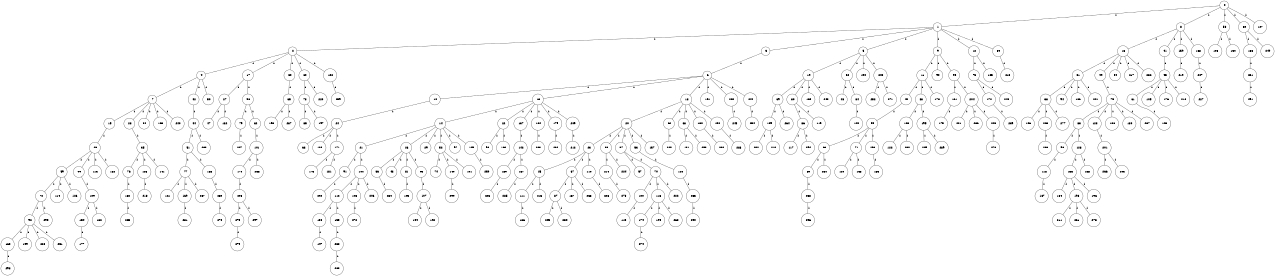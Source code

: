 graph G {
size="8.5,11;"
ratio = "expand;"
fixedsize="true;"
overlap="scale;"
node[shape=circle,width=.12,hight=.12,fontsize=12]
edge[fontsize=12]

0[label=" 0" color=black, pos="1.1019923,1.8892657!"];
1[label=" 1" color=black, pos="0.95473767,1.989005!"];
2[label=" 2" color=black, pos="0.29893033,0.60936731!"];
3[label=" 3" color=black, pos="2.7267369,0.93250116!"];
4[label=" 4" color=black, pos="2.4808703,2.5268971!"];
5[label=" 5" color=black, pos="1.3850993,1.6863042!"];
6[label=" 6" color=black, pos="2.5201164,2.1688048!"];
7[label=" 7" color=black, pos="1.7909614,2.3715631!"];
8[label=" 8" color=black, pos="2.2431517,0.32982345!"];
9[label=" 9" color=black, pos="0.45956036,1.5850814!"];
10[label=" 10" color=black, pos="2.8521142,2.9804145!"];
11[label=" 11" color=black, pos="2.0081616,0.8438479!"];
12[label=" 12" color=black, pos="0.25821703,2.5740078!"];
13[label=" 13" color=black, pos="0.90332001,2.5199303!"];
14[label=" 14" color=black, pos="1.5033981,1.7349654!"];
15[label=" 15" color=black, pos="1.8628752,0.18731324!"];
16[label=" 16" color=black, pos="1.3673574,1.3039161!"];
17[label=" 17" color=black, pos="1.8359651,0.58540842!"];
18[label=" 18" color=black, pos="2.0834462,1.2669304!"];
19[label=" 19" color=black, pos="1.4787385,2.5806398!"];
20[label=" 20" color=black, pos="1.4815233,2.3802719!"];
21[label=" 21" color=black, pos="1.4149595,0.80827977!"];
22[label=" 22" color=black, pos="1.5889373,1.212717!"];
23[label=" 23" color=black, pos="2.6497737,1.5578393!"];
24[label=" 24" color=black, pos="2.9171669,2.8440488!"];
25[label=" 25" color=black, pos="0.75075296,0.4412113!"];
26[label=" 26" color=black, pos="1.9952801,1.925807!"];
27[label=" 27" color=black, pos="0.81891995,2.2109743!"];
28[label=" 28" color=black, pos="1.6610944,0.68528658!"];
29[label=" 29" color=black, pos="1.4914484,1.9944114!"];
30[label=" 30" color=black, pos="2.0368115,2.5321982!"];
31[label=" 31" color=black, pos="0.60715863,2.7037163!"];
32[label=" 32" color=black, pos="1.951793,2.2774576!"];
33[label=" 33" color=black, pos="0.97722236,0.53674511!"];
34[label=" 34" color=black, pos="0.42681053,2.4465212!"];
35[label=" 35" color=black, pos="0.96899891,0.54617374!"];
36[label=" 36" color=black, pos="1.2487417,2.7061471!"];
37[label=" 37" color=black, pos="0.72502667,2.8205758!"];
38[label=" 38" color=black, pos="2.9076869,1.4484234!"];
39[label=" 39" color=black, pos="2.4428116,2.0391711!"];
40[label=" 40" color=black, pos="0.69990488,0.097150537!"];
41[label=" 41" color=black, pos="1.0352975,0.64962973!"];
42[label=" 42" color=black, pos="1.0964478,1.7078385!"];
43[label=" 43" color=black, pos="0.75364637,2.6955399!"];
44[label=" 44" color=black, pos="1.4854726,2.7425781!"];
45[label=" 45" color=black, pos="1.1022455,2.9723374!"];
46[label=" 46" color=black, pos="2.915928,0.52477784!"];
47[label=" 47" color=black, pos="1.5729006,0.75334422!"];
48[label=" 48" color=black, pos="2.8805775,0.94993275!"];
49[label=" 49" color=black, pos="0.4843904,1.377983!"];
50[label=" 50" color=black, pos="2.6957134,1.6462848!"];
51[label=" 51" color=black, pos="2.3398337,1.4517478!"];
52[label=" 52" color=black, pos="1.7435117,2.0358055!"];
53[label=" 53" color=black, pos="0.75747984,0.85568958!"];
54[label=" 54" color=black, pos="2.4289038,2.0321475!"];
55[label=" 55" color=black, pos="0.94441631,0.27460995!"];
56[label=" 56" color=black, pos="1.6359865,0.7408688!"];
57[label=" 57" color=black, pos="0.82410518,0.70121501!"];
58[label=" 58" color=black, pos="2.2046733,2.9691783!"];
59[label=" 59" color=black, pos="1.6893246,0.36981324!"];
60[label=" 60" color=black, pos="2.615252,2.2785935!"];
61[label=" 61" color=black, pos="0.41376167,0.046139721!"];
62[label=" 62" color=black, pos="1.5147505,1.8444699!"];
63[label=" 63" color=black, pos="0.86377888,0.28416065!"];
64[label=" 64" color=black, pos="1.3436226,0.62014219!"];
65[label=" 65" color=black, pos="0.14388124,1.6875463!"];
66[label=" 66" color=black, pos="0.66885702,2.8930615!"];
67[label=" 67" color=black, pos="0.077650794,1.7910179!"];
68[label=" 68" color=black, pos="0.66849347,1.0656347!"];
69[label=" 69" color=black, pos="1.2038945,0.92492062!"];
70[label=" 70" color=black, pos="1.1900616,2.1778118!"];
71[label=" 71" color=black, pos="1.8884704,0.55360584!"];
72[label=" 72" color=black, pos="1.4870019,0.39982069!"];
73[label=" 73" color=black, pos="2.4951052,2.9794377!"];
74[label=" 74" color=black, pos="1.7440916,2.5221438!"];
75[label=" 75" color=black, pos="1.1353739,2.5146453!"];
76[label=" 76" color=black, pos="0.38277305,2.8861225!"];
77[label=" 77" color=black, pos="2.6920544,1.3053125!"];
78[label=" 78" color=black, pos="2.5804337,1.9359566!"];
79[label=" 79" color=black, pos="0.94509685,0.70099703!"];
80[label=" 80" color=black, pos="0.66331042,2.062982!"];
81[label=" 81" color=black, pos="2.1881847,2.3223779!"];
82[label=" 82" color=black, pos="0.91491884,0.75401879!"];
83[label=" 83" color=black, pos="1.1576833,1.8541601!"];
84[label=" 84" color=black, pos="1.8489441,1.1271239!"];
85[label=" 85" color=black, pos="2.5513257,2.4231145!"];
86[label=" 86" color=black, pos="1.9155608,0.60066348!"];
87[label=" 87" color=black, pos="0.84863349,1.2927565!"];
88[label=" 88" color=black, pos="1.4024782,0.67035955!"];
89[label=" 89" color=black, pos="2.3981581,1.5229393!"];
90[label=" 90" color=black, pos="0.8372591,2.3633697!"];
91[label=" 91" color=black, pos="2.5456221,1.5353988!"];
92[label=" 92" color=black, pos="1.9578124,1.9355647!"];
93[label=" 93" color=black, pos="0.094959226,1.6408976!"];
94[label=" 94" color=black, pos="1.7177503,1.8711777!"];
95[label=" 95" color=black, pos="2.5432215,0.078327719!"];
96[label=" 96" color=black, pos="1.5196726,0.5363627!"];
97[label=" 97" color=black, pos="0.74142468,2.2309077!"];
98[label=" 98" color=black, pos="0.33626006,2.5736262!"];
99[label=" 99" color=black, pos="2.8118072,2.2764484!"];
100[label=" 100" color=black, pos="2.7715478,2.2787578!"];
101[label=" 101" color=black, pos="1.5706923,2.8770271!"];
102[label=" 102" color=black, pos="0.16121637,2.8548264!"];
103[label=" 103" color=black, pos="1.912139,0.65013769!"];
104[label=" 104" color=black, pos="0.68184143,2.3496424!"];
105[label=" 105" color=black, pos="0.24580237,0.0019498887!"];
106[label=" 106" color=black, pos="1.1748276,2.4639446!"];
107[label=" 107" color=black, pos="0.68460116,2.7562544!"];
108[label=" 108" color=black, pos="1.9524061,0.32265601!"];
109[label=" 109" color=black, pos="1.9546675,0.81154108!"];
110[label=" 110" color=black, pos="1.9478879,2.8203217!"];
111[label=" 111" color=black, pos="1.5995217,1.2918386!"];
112[label=" 112" color=black, pos="2.6569598,1.7046292!"];
113[label=" 113" color=black, pos="2.2220312,2.4848246!"];
114[label=" 114" color=black, pos="1.2821552,0.38349355!"];
115[label=" 115" color=black, pos="2.6891623,2.4229054!"];
116[label=" 116" color=black, pos="0.17476004,0.16466684!"];
117[label=" 117" color=black, pos="1.9452445,0.24531131!"];
118[label=" 118" color=black, pos="2.6425754,2.7531594!"];
119[label=" 119" color=black, pos="2.5360925,0.52346026!"];
120[label=" 120" color=black, pos="2.6864791,1.0958144!"];
121[label=" 121" color=black, pos="2.9346686,1.3053691!"];
122[label=" 122" color=black, pos="1.5294083,1.1835802!"];
123[label=" 123" color=black, pos="0.82861059,2.860139!"];
124[label=" 124" color=black, pos="0.35204695,0.13279812!"];
125[label=" 125" color=black, pos="1.0010137,2.1904238!"];
126[label=" 126" color=black, pos="2.4437425,0.88568632!"];
127[label=" 127" color=black, pos="0.98858124,0.17288719!"];
128[label=" 128" color=black, pos="1.6372361,1.5835707!"];
129[label=" 129" color=black, pos="1.8493407,0.78872854!"];
130[label=" 130" color=black, pos="2.5778025,0.59731955!"];
131[label=" 131" color=black, pos="0.57879435,1.4097837!"];
132[label=" 132" color=black, pos="2.4822643,2.2281327!"];
133[label=" 133" color=black, pos="1.9206913,1.1268672!"];
134[label=" 134" color=black, pos="2.3621398,0.34426867!"];
135[label=" 135" color=black, pos="1.4217001,2.0257814!"];
136[label=" 136" color=black, pos="0.78585749,1.6308409!"];
137[label=" 137" color=black, pos="2.4982919,2.0139472!"];
138[label=" 138" color=black, pos="0.39187822,0.4825075!"];
139[label=" 139" color=black, pos="1.0687252,2.9015139!"];
140[label=" 140" color=black, pos="0.43487309,0.034267601!"];
141[label=" 141" color=black, pos="0.54820318,2.7199981!"];
142[label=" 142" color=black, pos="0.17368838,2.261064!"];
143[label=" 143" color=black, pos="1.5814226,2.6543247!"];
144[label=" 144" color=black, pos="0.89619744,2.0024783!"];
145[label=" 145" color=black, pos="0.70473509,0.47058372!"];
146[label=" 146" color=black, pos="0.6276922,2.0672859!"];
147[label=" 147" color=black, pos="0.84538245,0.24740698!"];
148[label=" 148" color=black, pos="0.098446357,2.6358199!"];
149[label=" 149" color=black, pos="0.44280941,2.5569925!"];
150[label=" 150" color=black, pos="2.4200848,0.21188631!"];
151[label=" 151" color=black, pos="1.1049019,1.3687876!"];
152[label=" 152" color=black, pos="0.15137669,2.3955886!"];
153[label=" 153" color=black, pos="2.3876914,1.9527251!"];
154[label=" 154" color=black, pos="1.8192636,1.711801!"];
155[label=" 155" color=black, pos="1.9888107,1.9449016!"];
156[label=" 156" color=black, pos="0.24088259,2.7339066!"];
157[label=" 157" color=black, pos="1.9365395,2.3001898!"];
158[label=" 158" color=black, pos="2.1089556,0.3581318!"];
159[label=" 159" color=black, pos="1.3782872,0.21495681!"];
160[label=" 160" color=black, pos="1.0981853,2.3857756!"];
161[label=" 161" color=black, pos="0.47671782,0.50126035!"];
162[label=" 162" color=black, pos="2.3585117,1.9606274!"];
163[label=" 163" color=black, pos="1.1722694,0.4345795!"];
164[label=" 164" color=black, pos="0.48625052,0.096843999!"];
165[label=" 165" color=black, pos="0.45938524,0.77941438!"];
166[label=" 166" color=black, pos="2.9091099,1.7821984!"];
167[label=" 167" color=black, pos="1.8644656,2.8170609!"];
168[label=" 168" color=black, pos="0.60770062,0.44852764!"];
169[label=" 169" color=black, pos="0.54133727,2.3803998!"];
170[label=" 170" color=black, pos="2.1628494,2.2471714!"];
171[label=" 171" color=black, pos="0.24655631,0.74827077!"];
172[label=" 172" color=black, pos="0.85023701,0.15559687!"];
173[label=" 173" color=black, pos="1.2421486,1.8779631!"];
174[label=" 174" color=black, pos="1.0725574,2.4386555!"];
175[label=" 175" color=black, pos="1.6573166,1.8996739!"];
176[label=" 176" color=black, pos="0.45855301,2.3494357!"];
177[label=" 177" color=black, pos="1.2979895,2.8997393!"];
178[label=" 178" color=black, pos="1.0708628,0.79595767!"];
179[label=" 179" color=black, pos="1.8286615,2.050226!"];
180[label=" 180" color=black, pos="1.3893432,0.98852079!"];
181[label=" 181" color=black, pos="0.14083406,2.7827503!"];
182[label=" 182" color=black, pos="1.5266454,0.15041448!"];
183[label=" 183" color=black, pos="1.4771223,1.4489792!"];
184[label=" 184" color=black, pos="0.39828992,0.93556557!"];
185[label=" 185" color=black, pos="1.5282505,2.1571183!"];
186[label=" 186" color=black, pos="1.9822155,1.9165324!"];
187[label=" 187" color=black, pos="1.4973045,0.48977556!"];
188[label=" 188" color=black, pos="2.1725812,1.5181395!"];
189[label=" 189" color=black, pos="1.3447802,0.52680672!"];
190[label=" 190" color=black, pos="0.52229553,2.0553876!"];
191[label=" 191" color=black, pos="1.7273096,1.9350931!"];
192[label=" 192" color=black, pos="1.3027818,2.821879!"];
193[label=" 193" color=black, pos="1.7059635,1.4301455!"];
194[label=" 194" color=black, pos="0.93207332,1.4990559!"];
195[label=" 195" color=black, pos="0.31343627,0.31602546!"];
196[label=" 196" color=black, pos="1.4671279,1.7994327!"];
197[label=" 197" color=black, pos="2.1350546,2.6833337!"];
198[label=" 198" color=black, pos="2.0034606,2.656768!"];
199[label=" 199" color=black, pos="0.24308815,0.85636973!"];
200[label=" 200" color=black, pos="2.4625197,1.3769022!"];
201[label=" 201" color=black, pos="0.65724601,2.8566621!"];
202[label=" 202" color=black, pos="2.1537256,1.0186971!"];
203[label=" 203" color=black, pos="1.3445495,0.95317931!"];
204[label=" 204" color=black, pos="0.16888748,0.6235855!"];
205[label=" 205" color=black, pos="1.0788514,1.9612923!"];
206[label=" 206" color=black, pos="1.0456405,2.8130822!"];
207[label=" 207" color=black, pos="2.2099213,1.8345986!"];
208[label=" 208" color=black, pos="1.3477007,2.8409241!"];
209[label=" 209" color=black, pos="1.0185484,1.594266!"];
210[label=" 210" color=black, pos="1.0533042,1.6394359!"];
211[label=" 211" color=black, pos="1.9476857,1.2095311!"];
212[label=" 212" color=black, pos="2.3452272,0.42051528!"];
213[label=" 213" color=black, pos="2.1400358,2.5063906!"];
214[label=" 214" color=black, pos="0.9998678,0.47440501!"];
215[label=" 215" color=black, pos="2.9889248,1.88223!"];
216[label=" 216" color=black, pos="0.52050435,0.34157213!"];
217[label=" 217" color=black, pos="2.4207402,0.71132676!"];
218[label=" 218" color=black, pos="2.5488012,2.8718981!"];
219[label=" 219" color=black, pos="1.9433778,1.6130601!"];
220[label=" 220" color=black, pos="2.9145457,0.71268349!"];
221[label=" 221" color=black, pos="1.4153829,0.24025788!"];
222[label=" 222" color=black, pos="1.5385469,2.6250398!"];
223[label=" 223" color=black, pos="1.0236665,2.8640972!"];
224[label=" 224" color=black, pos="2.2304239,1.0832236!"];
225[label=" 225" color=black, pos="2.1415074,1.1252084!"];
226[label=" 226" color=black, pos="0.14531298,2.1867956!"];
227[label=" 227" color=black, pos="1.0785357,0.37729569!"];
228[label=" 228" color=black, pos="0.83343108,0.04766297!"];
229[label=" 229" color=black, pos="2.3090533,2.6640648!"];
230[label=" 230" color=black, pos="0.0025837389,0.37507185!"];
231[label=" 231" color=black, pos="1.7963744,1.5704211!"];
232[label=" 232" color=black, pos="2.4448383,0.67796229!"];
233[label=" 233" color=black, pos="1.4481951,0.27665436!"];
234[label=" 234" color=black, pos="0.80027725,1.6821988!"];
235[label=" 235" color=black, pos="0.26330564,0.87189434!"];
236[label=" 236" color=black, pos="2.1494737,1.3455507!"];
237[label=" 237" color=black, pos="0.20747816,0.30612707!"];
238[label=" 238" color=black, pos="2.2987201,2.2363121!"];
239[label=" 239" color=black, pos="2.9203679,2.1218927!"];
240[label=" 240" color=black, pos="2.4603779,0.9515519!"];
241[label=" 241" color=black, pos="2.6030257,1.502081!"];
242[label=" 242" color=black, pos="1.6916562,1.2821158!"];
243[label=" 243" color=black, pos="1.2437743,2.0516986!"];
244[label=" 244" color=black, pos="0.07356749,0.85177484!"];
245[label=" 245" color=black, pos="0.40686483,0.49110755!"];
246[label=" 246" color=black, pos="1.8391008,1.8006793!"];
247[label=" 247" color=black, pos="2.5341529,2.124675!"];
248[label=" 248" color=black, pos="1.7224269,1.9031037!"];
249[label=" 249" color=black, pos="2.3044331,2.7287555!"];
250[label=" 250" color=black, pos="1.5894645,1.9510512!"];
251[label=" 251" color=black, pos="1.1648816,1.2264867!"];
252[label=" 252" color=black, pos="0.3999991,2.5194947!"];
253[label=" 253" color=black, pos="0.23616345,1.5124488!"];
254[label=" 254" color=black, pos="1.7380219,2.8347331!"];
255[label=" 255" color=black, pos="0.23570016,1.2667056!"];
256[label=" 256" color=black, pos="0.035634893,2.2835797!"];
257[label=" 257" color=black, pos="1.574994,0.33615737!"];
258[label=" 258" color=black, pos="1.0232066,2.9976973!"];
259[label=" 259" color=black, pos="1.2899584,1.4265372!"];
260[label=" 260" color=black, pos="1.3024455,1.4968214!"];
261[label=" 261" color=black, pos="1.9566341,2.6138733!"];
262[label=" 262" color=black, pos="2.3223984,1.9668309!"];
263[label=" 263" color=black, pos="1.4080144,2.5162256!"];
264[label=" 264" color=black, pos="2.4033458,0.78371728!"];
265[label=" 265" color=black, pos="1.8121406,0.14279836!"];
266[label=" 266" color=black, pos="0.40708323,2.0234354!"];
267[label=" 267" color=black, pos="0.36467968,2.386999!"];
268[label=" 268" color=black, pos="0.3960045,2.2057342!"];
269[label=" 269" color=black, pos="1.8930906,2.0472947!"];
270[label=" 270" color=black, pos="1.2682139,2.7735876!"];
271[label=" 271" color=black, pos="2.247662,0.11987747!"];
272[label=" 272" color=black, pos="1.0896186,0.62934765!"];
273[label=" 273" color=black, pos="2.0234694,0.73710636!"];
274[label=" 274" color=black, pos="1.9126417,2.1275942!"];
275[label=" 275" color=black, pos="2.2105143,1.9444466!"];
276[label=" 276" color=black, pos="2.3984137,0.95915747!"];
277[label=" 277" color=black, pos="1.9697883,0.50699332!"];
278[label=" 278" color=black, pos="0.020577766,2.9142304!"];
279[label=" 279" color=black, pos="1.5703941,2.9192476!"];
280[label=" 280" color=black, pos="2.9377026,0.56177181!"];
281[label=" 281" color=black, pos="2.3207413,1.3917247!"];
282[label=" 282" color=black, pos="2.0594199,0.51070431!"];
283[label=" 283" color=black, pos="0.03391214,0.87645305!"];
284[label=" 284" color=black, pos="1.6053317,1.7238301!"];
285[label=" 285" color=black, pos="0.8420627,2.8131222!"];
286[label=" 286" color=black, pos="2.5114043,1.1308803!"];
287[label=" 287" color=black, pos="1.7614605,1.7418111!"];
288[label=" 288" color=black, pos="2.5987232,0.66033521!"];
289[label=" 289" color=black, pos="2.602461,0.15284748!"];
290[label=" 290" color=black, pos="0.57137878,1.9318152!"];
291[label=" 291" color=black, pos="1.1187027,1.0376167!"];
292[label=" 292" color=black, pos="2.6438787,0.29915442!"];
293[label=" 293" color=black, pos="2.9922703,1.3485819!"];
294[label=" 294" color=black, pos="1.8396293,0.585473!"];
295[label=" 295" color=black, pos="1.5295901,0.30025297!"];
296[label=" 296" color=black, pos="2.6308669,1.0477778!"];
297[label=" 297" color=black, pos="1.0126481,1.8952089!"];
298[label=" 298" color=black, pos="0.8641771,0.18931775!"];
299[label=" 299" color=black, pos="0.63529231,0.70691417!"];
0--1[label="1"]
0--8[label="1"]
0--58[label="1"]
0--64[label="1"]
0--127[label="1"]
1--2[label="1"]
1--3[label="1"]
1--5[label="1"]
1--9[label="1"]
1--12[label="1"]
1--39[label="1"]
2--4[label="1"]
2--17[label="1"]
2--30[label="1"]
2--60[label="1"]
2--102[label="1"]
3--6[label="1"]
4--7[label="1"]
4--42[label="1"]
4--50[label="1"]
5--19[label="1"]
5--32[label="1"]
5--190[label="1"]
5--203[label="1"]
6--10[label="1"]
6--13[label="1"]
6--18[label="1"]
6--151[label="1"]
6--200[label="1"]
6--244[label="1"]
7--15[label="1"]
7--28[label="1"]
7--34[label="1"]
7--133[label="1"]
7--240[label="1"]
8--16[label="1"]
8--41[label="1"]
8--159[label="1"]
8--168[label="1"]
9--11[label="1"]
9--90[label="1"]
9--95[label="1"]
10--24[label="1"]
11--40[label="1"]
11--88[label="1"]
11--178[label="1"]
12--73[label="1"]
12--185[label="1"]
13--14[label="1"]
13--22[label="1"]
13--137[label="1"]
13--164[label="1"]
13--179[label="1"]
13--209[label="1"]
14--21[label="1"]
14--26[label="1"]
14--29[label="1"]
14--52[label="1"]
14--97[label="1"]
14--145[label="1"]
15--46[label="1"]
16--31[label="1"]
16--49[label="1"]
16--54[label="1"]
16--217[label="1"]
16--232[label="1"]
17--27[label="1"]
17--56[label="1"]
18--20[label="1"]
18--62[label="1"]
18--68[label="1"]
18--130[label="1"]
18--150[label="1"]
19--69[label="1"]
19--80[label="1"]
19--165[label="1"]
19--243[label="1"]
20--23[label="1"]
20--33[label="1"]
20--37[label="1"]
20--53[label="1"]
20--157[label="1"]
21--91[label="1"]
21--104[label="1"]
22--96[label="1"]
22--160[label="1"]
23--25[label="1"]
23--67[label="1"]
23--110[label="1"]
24--63[label="1"]
24--120[label="1"]
24--171[label="1"]
25--111[label="1"]
25--215[label="1"]
26--36[label="1"]
26--43[label="1"]
26--81[label="1"]
26--93[label="1"]
27--47[label="1"]
27--182[label="1"]
28--35[label="1"]
30--65[label="1"]
31--38[label="1"]
31--94[label="1"]
31--186[label="1"]
31--241[label="1"]
32--48[label="1"]
32--84[label="1"]
33--214[label="1"]
33--224[label="1"]
35--76[label="1"]
35--125[label="1"]
35--141[label="1"]
36--284[label="1"]
37--57[label="1"]
37--70[label="1"]
38--146[label="1"]
38--223[label="1"]
38--277[label="1"]
39--213[label="1"]
40--55[label="1"]
41--45[label="1"]
42--44[label="1"]
44--51[label="1"]
44--233[label="1"]
45--61[label="1"]
45--105[label="1"]
45--176[label="1"]
45--216[label="1"]
46--59[label="1"]
46--99[label="1"]
46--113[label="1"]
46--152[label="1"]
49--75[label="1"]
51--77[label="1"]
51--158[label="1"]
52--74[label="1"]
52--149[label="1"]
52--191[label="1"]
53--124[label="1"]
55--66[label="1"]
55--71[label="1"]
55--153[label="1"]
56--79[label="1"]
56--82[label="1"]
58--106[label="1"]
58--134[label="1"]
59--72[label="1"]
59--114[label="1"]
59--126[label="1"]
60--78[label="1"]
60--220[label="1"]
61--143[label="1"]
62--242[label="1"]
64--188[label="1"]
64--249[label="1"]
65--198[label="1"]
65--287[label="1"]
66--89[label="1"]
66--234[label="1"]
67--87[label="1"]
67--167[label="1"]
67--255[label="1"]
68--131[label="1"]
68--253[label="1"]
69--139[label="1"]
69--264[label="1"]
70--100[label="1"]
70--116[label="1"]
70--222[label="1"]
71--129[label="1"]
71--135[label="1"]
72--92[label="1"]
72--295[label="1"]
73--172[label="1"]
73--246[label="1"]
75--83[label="1"]
75--123[label="1"]
75--136[label="1"]
75--180[label="1"]
75--237[label="1"]
76--132[label="1"]
77--121[label="1"]
77--169[label="1"]
77--267[label="1"]
78--85[label="1"]
78--197[label="1"]
79--247[label="1"]
80--86[label="1"]
80--119[label="1"]
81--103[label="1"]
82--101[label="1"]
83--98[label="1"]
83--128[label="1"]
84--140[label="1"]
86--117[label="1"]
86--294[label="1"]
87--205[label="1"]
87--230[label="1"]
88--108[label="1"]
88--195[label="1"]
89--258[label="1"]
91--292[label="1"]
92--163[label="1"]
92--199[label="1"]
92--228[label="1"]
92--251[label="1"]
93--107[label="1"]
95--161[label="1"]
95--204[label="1"]
98--118[label="1"]
99--109[label="1"]
100--115[label="1"]
101--170[label="1"]
101--256[label="1"]
102--259[label="1"]
104--112[label="1"]
104--148[label="1"]
104--206[label="1"]
107--144[label="1"]
107--192[label="1"]
108--122[label="1"]
108--280[label="1"]
109--154[label="1"]
109--162[label="1"]
110--226[label="1"]
111--166[label="1"]
112--138[label="1"]
112--155[label="1"]
116--174[label="1"]
116--194[label="1"]
116--268[label="1"]
118--187[label="1"]
123--201[label="1"]
124--235[label="1"]
125--218[label="1"]
128--156[label="1"]
128--262[label="1"]
130--260[label="1"]
132--265[label="1"]
137--142[label="1"]
138--147[label="1"]
139--202[label="1"]
139--210[label="1"]
142--189[label="1"]
142--257[label="1"]
145--250[label="1"]
148--272[label="1"]
149--299[label="1"]
150--288[label="1"]
153--183[label="1"]
154--177[label="1"]
155--238[label="1"]
156--184[label="1"]
156--193[label="1"]
156--196[label="1"]
158--269[label="1"]
159--219[label="1"]
161--175[label="1"]
163--298[label="1"]
164--263[label="1"]
168--207[label="1"]
169--281[label="1"]
170--208[label="1"]
171--173[label="1"]
171--181[label="1"]
172--239[label="1"]
174--274[label="1"]
179--282[label="1"]
188--231[label="1"]
189--225[label="1"]
193--211[label="1"]
193--261[label="1"]
193--273[label="1"]
195--229[label="1"]
195--289[label="1"]
200--245[label="1"]
201--266[label="1"]
201--293[label="1"]
203--252[label="1"]
203--271[label="1"]
204--221[label="1"]
204--236[label="1"]
204--248[label="1"]
207--227[label="1"]
208--275[label="1"]
208--297[label="1"]
209--212[label="1"]
214--278[label="1"]
223--286[label="1"]
231--291[label="1"]
235--290[label="1"]
238--283[label="1"]
244--254[label="1"]
248--276[label="1"]
257--285[label="1"]
258--296[label="1"]
269--270[label="1"]
275--279[label="1"]

}

